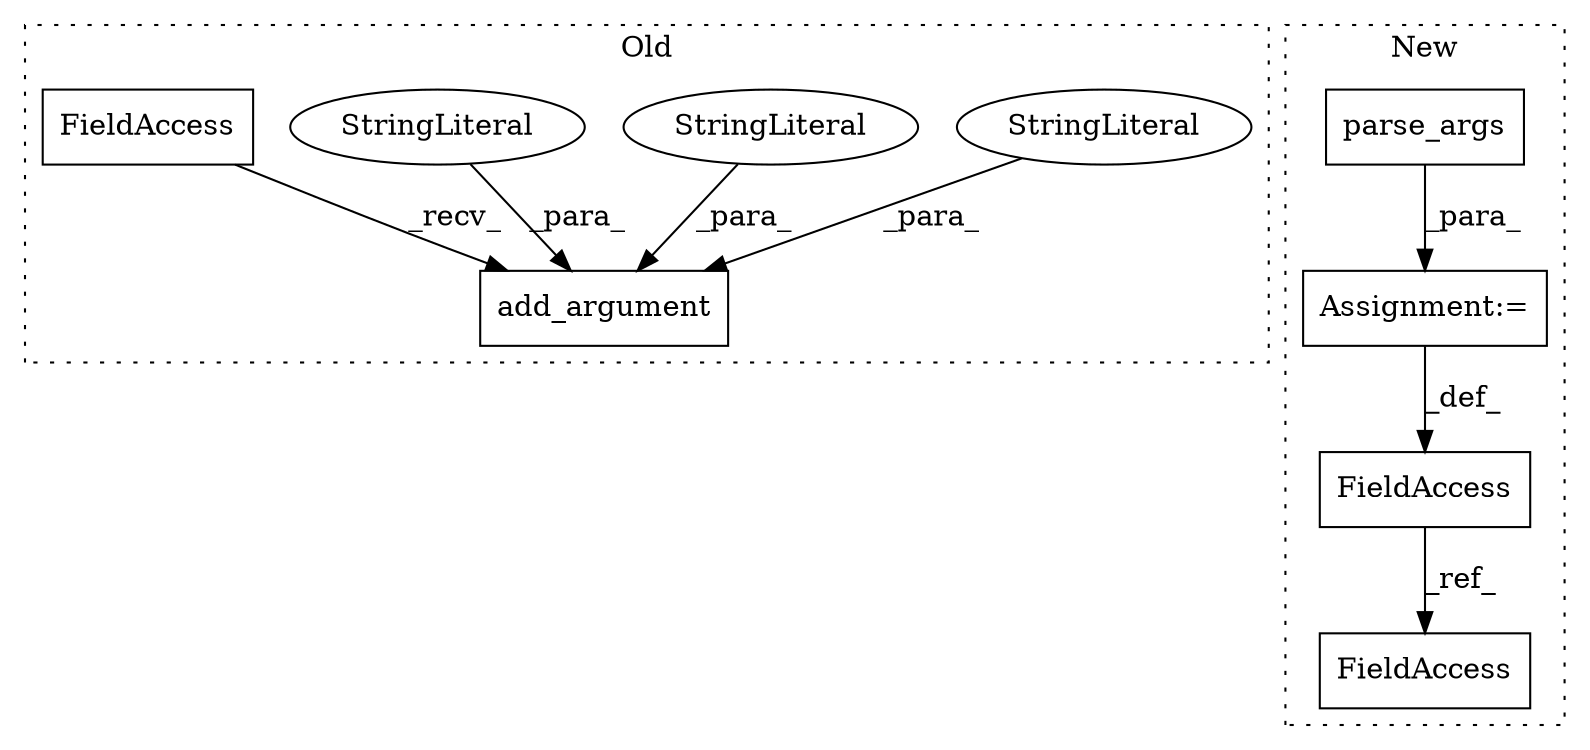 digraph G {
subgraph cluster0 {
1 [label="add_argument" a="32" s="1796,1863" l="13,1" shape="box"];
3 [label="StringLiteral" a="45" s="1809" l="4" shape="ellipse"];
4 [label="StringLiteral" a="45" s="1835" l="28" shape="ellipse"];
7 [label="StringLiteral" a="45" s="1814" l="7" shape="ellipse"];
9 [label="FieldAccess" a="22" s="1789" l="6" shape="box"];
label = "Old";
style="dotted";
}
subgraph cluster1 {
2 [label="parse_args" a="32" s="1848" l="12" shape="box"];
5 [label="FieldAccess" a="22" s="1868" l="10" shape="box"];
6 [label="Assignment:=" a="7" s="1826" l="1" shape="box"];
8 [label="FieldAccess" a="22" s="1951" l="10" shape="box"];
label = "New";
style="dotted";
}
2 -> 6 [label="_para_"];
3 -> 1 [label="_para_"];
4 -> 1 [label="_para_"];
5 -> 8 [label="_ref_"];
6 -> 5 [label="_def_"];
7 -> 1 [label="_para_"];
9 -> 1 [label="_recv_"];
}
